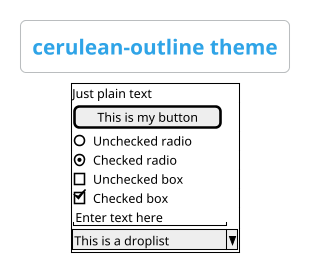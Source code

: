 ' Do not edit
' Theme Gallery
' autogenerated by script
'
@startsalt
!theme cerulean-outline
title cerulean-outline theme
{+
  Just plain text
  [This is my button]
  ()  Unchecked radio
  (X) Checked radio
  []  Unchecked box
  [X] Checked box
  "Enter text here   "
  ^This is a droplist^
}
@endsalt